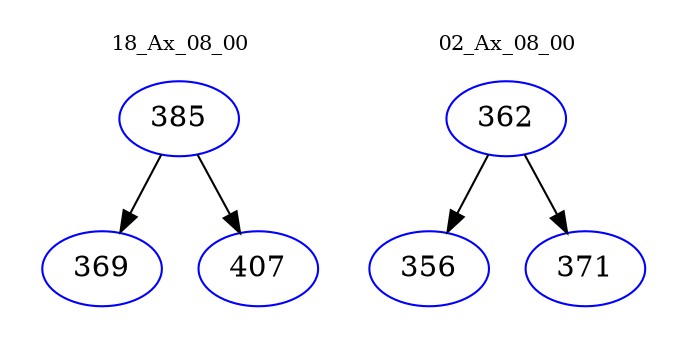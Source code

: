 digraph{
subgraph cluster_0 {
color = white
label = "18_Ax_08_00";
fontsize=10;
T0_385 [label="385", color="blue"]
T0_385 -> T0_369 [color="black"]
T0_369 [label="369", color="blue"]
T0_385 -> T0_407 [color="black"]
T0_407 [label="407", color="blue"]
}
subgraph cluster_1 {
color = white
label = "02_Ax_08_00";
fontsize=10;
T1_362 [label="362", color="blue"]
T1_362 -> T1_356 [color="black"]
T1_356 [label="356", color="blue"]
T1_362 -> T1_371 [color="black"]
T1_371 [label="371", color="blue"]
}
}
